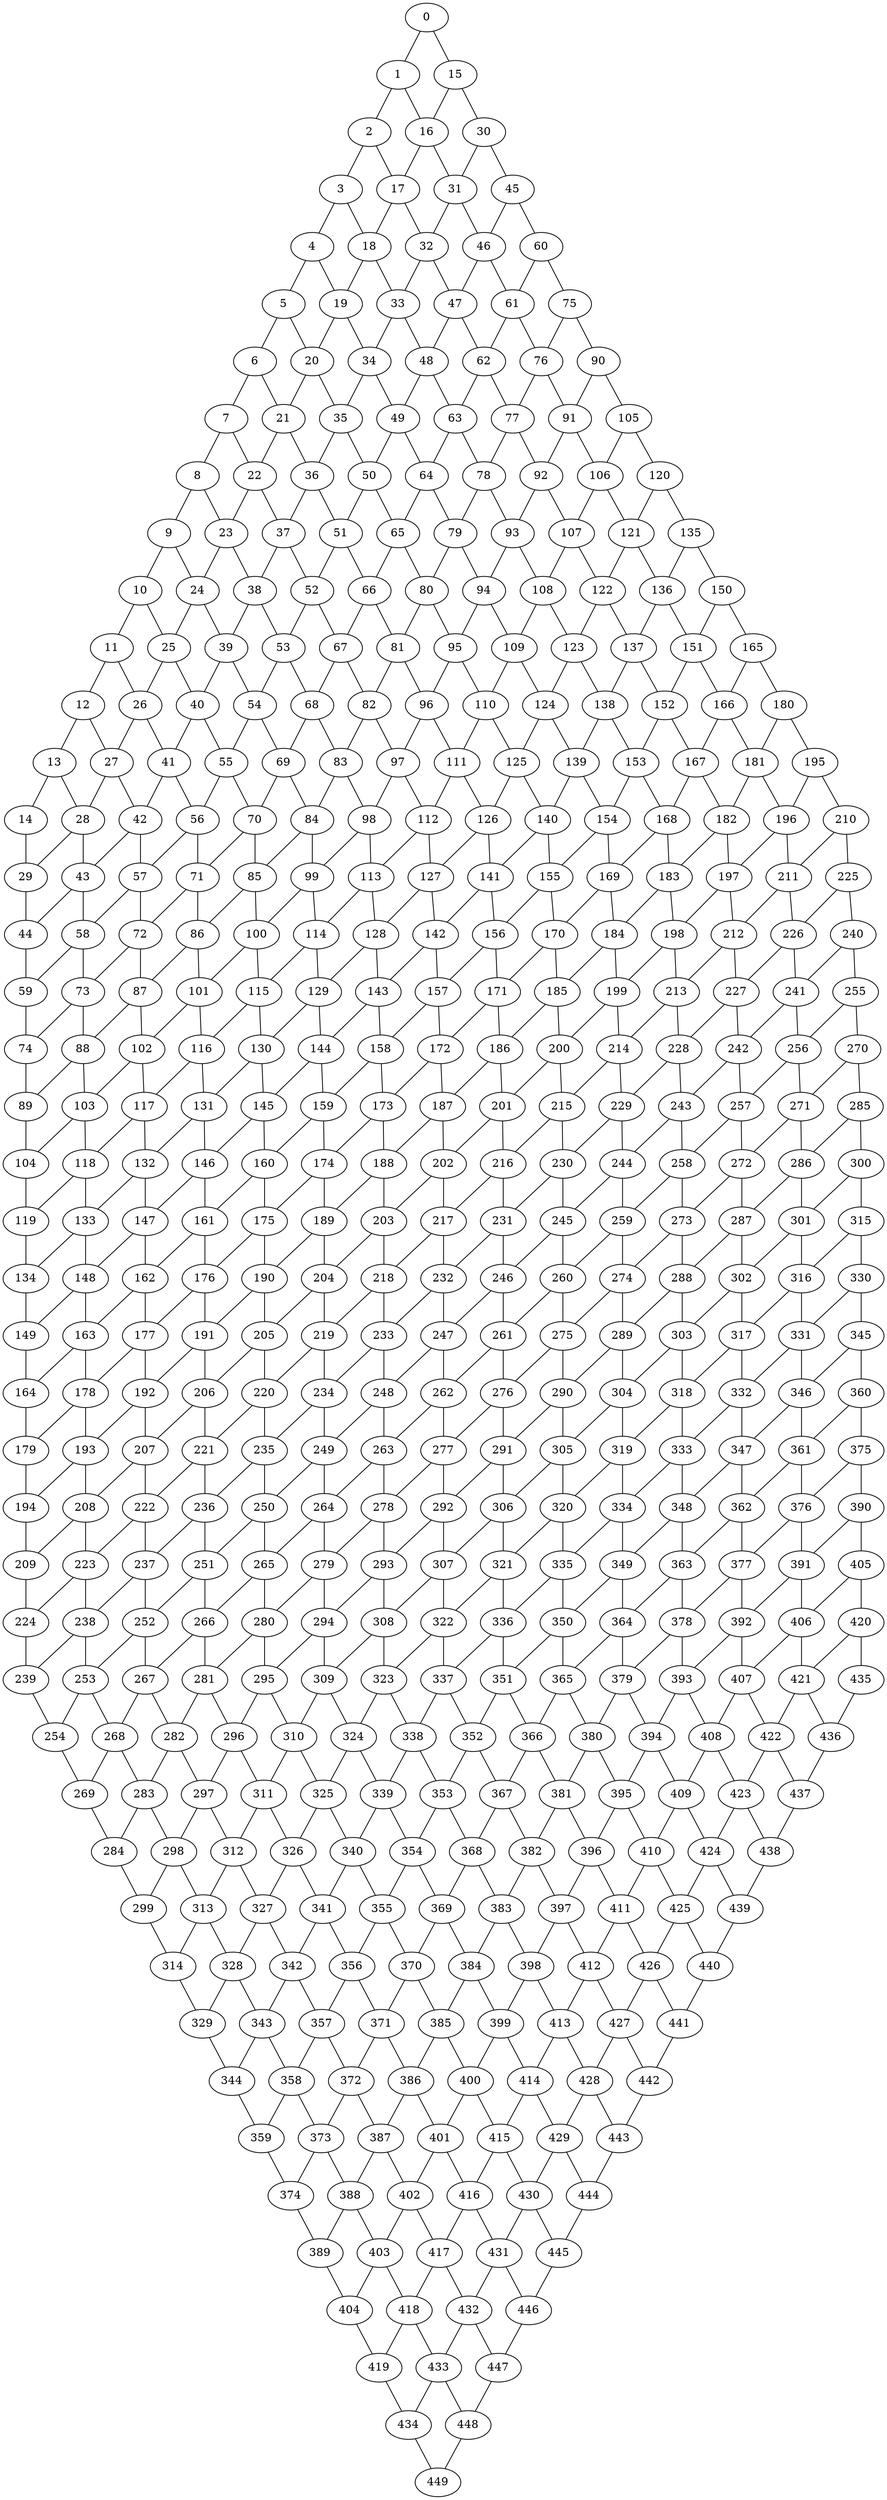 graph Malla30 {
0 -- 1;
0 -- 15;
1 -- 2;
1 -- 16;
2 -- 3;
2 -- 17;
3 -- 4;
3 -- 18;
4 -- 5;
4 -- 19;
5 -- 6;
5 -- 20;
6 -- 7;
6 -- 21;
7 -- 8;
7 -- 22;
8 -- 9;
8 -- 23;
9 -- 10;
9 -- 24;
10 -- 11;
10 -- 25;
11 -- 12;
11 -- 26;
12 -- 13;
12 -- 27;
13 -- 14;
13 -- 28;
14 -- 29;
15 -- 16;
15 -- 30;
16 -- 17;
16 -- 31;
17 -- 18;
17 -- 32;
18 -- 19;
18 -- 33;
19 -- 20;
19 -- 34;
20 -- 21;
20 -- 35;
21 -- 22;
21 -- 36;
22 -- 23;
22 -- 37;
23 -- 24;
23 -- 38;
24 -- 25;
24 -- 39;
25 -- 26;
25 -- 40;
26 -- 27;
26 -- 41;
27 -- 28;
27 -- 42;
28 -- 29;
28 -- 43;
29 -- 44;
30 -- 31;
30 -- 45;
31 -- 32;
31 -- 46;
32 -- 33;
32 -- 47;
33 -- 34;
33 -- 48;
34 -- 35;
34 -- 49;
35 -- 36;
35 -- 50;
36 -- 37;
36 -- 51;
37 -- 38;
37 -- 52;
38 -- 39;
38 -- 53;
39 -- 40;
39 -- 54;
40 -- 41;
40 -- 55;
41 -- 42;
41 -- 56;
42 -- 43;
42 -- 57;
43 -- 44;
43 -- 58;
44 -- 59;
45 -- 46;
45 -- 60;
46 -- 47;
46 -- 61;
47 -- 48;
47 -- 62;
48 -- 49;
48 -- 63;
49 -- 50;
49 -- 64;
50 -- 51;
50 -- 65;
51 -- 52;
51 -- 66;
52 -- 53;
52 -- 67;
53 -- 54;
53 -- 68;
54 -- 55;
54 -- 69;
55 -- 56;
55 -- 70;
56 -- 57;
56 -- 71;
57 -- 58;
57 -- 72;
58 -- 59;
58 -- 73;
59 -- 74;
60 -- 61;
60 -- 75;
61 -- 62;
61 -- 76;
62 -- 63;
62 -- 77;
63 -- 64;
63 -- 78;
64 -- 65;
64 -- 79;
65 -- 66;
65 -- 80;
66 -- 67;
66 -- 81;
67 -- 68;
67 -- 82;
68 -- 69;
68 -- 83;
69 -- 70;
69 -- 84;
70 -- 71;
70 -- 85;
71 -- 72;
71 -- 86;
72 -- 73;
72 -- 87;
73 -- 74;
73 -- 88;
74 -- 89;
75 -- 76;
75 -- 90;
76 -- 77;
76 -- 91;
77 -- 78;
77 -- 92;
78 -- 79;
78 -- 93;
79 -- 80;
79 -- 94;
80 -- 81;
80 -- 95;
81 -- 82;
81 -- 96;
82 -- 83;
82 -- 97;
83 -- 84;
83 -- 98;
84 -- 85;
84 -- 99;
85 -- 86;
85 -- 100;
86 -- 87;
86 -- 101;
87 -- 88;
87 -- 102;
88 -- 89;
88 -- 103;
89 -- 104;
90 -- 91;
90 -- 105;
91 -- 92;
91 -- 106;
92 -- 93;
92 -- 107;
93 -- 94;
93 -- 108;
94 -- 95;
94 -- 109;
95 -- 96;
95 -- 110;
96 -- 97;
96 -- 111;
97 -- 98;
97 -- 112;
98 -- 99;
98 -- 113;
99 -- 100;
99 -- 114;
100 -- 101;
100 -- 115;
101 -- 102;
101 -- 116;
102 -- 103;
102 -- 117;
103 -- 104;
103 -- 118;
104 -- 119;
105 -- 106;
105 -- 120;
106 -- 107;
106 -- 121;
107 -- 108;
107 -- 122;
108 -- 109;
108 -- 123;
109 -- 110;
109 -- 124;
110 -- 111;
110 -- 125;
111 -- 112;
111 -- 126;
112 -- 113;
112 -- 127;
113 -- 114;
113 -- 128;
114 -- 115;
114 -- 129;
115 -- 116;
115 -- 130;
116 -- 117;
116 -- 131;
117 -- 118;
117 -- 132;
118 -- 119;
118 -- 133;
119 -- 134;
120 -- 121;
120 -- 135;
121 -- 122;
121 -- 136;
122 -- 123;
122 -- 137;
123 -- 124;
123 -- 138;
124 -- 125;
124 -- 139;
125 -- 126;
125 -- 140;
126 -- 127;
126 -- 141;
127 -- 128;
127 -- 142;
128 -- 129;
128 -- 143;
129 -- 130;
129 -- 144;
130 -- 131;
130 -- 145;
131 -- 132;
131 -- 146;
132 -- 133;
132 -- 147;
133 -- 134;
133 -- 148;
134 -- 149;
135 -- 136;
135 -- 150;
136 -- 137;
136 -- 151;
137 -- 138;
137 -- 152;
138 -- 139;
138 -- 153;
139 -- 140;
139 -- 154;
140 -- 141;
140 -- 155;
141 -- 142;
141 -- 156;
142 -- 143;
142 -- 157;
143 -- 144;
143 -- 158;
144 -- 145;
144 -- 159;
145 -- 146;
145 -- 160;
146 -- 147;
146 -- 161;
147 -- 148;
147 -- 162;
148 -- 149;
148 -- 163;
149 -- 164;
150 -- 151;
150 -- 165;
151 -- 152;
151 -- 166;
152 -- 153;
152 -- 167;
153 -- 154;
153 -- 168;
154 -- 155;
154 -- 169;
155 -- 156;
155 -- 170;
156 -- 157;
156 -- 171;
157 -- 158;
157 -- 172;
158 -- 159;
158 -- 173;
159 -- 160;
159 -- 174;
160 -- 161;
160 -- 175;
161 -- 162;
161 -- 176;
162 -- 163;
162 -- 177;
163 -- 164;
163 -- 178;
164 -- 179;
165 -- 166;
165 -- 180;
166 -- 167;
166 -- 181;
167 -- 168;
167 -- 182;
168 -- 169;
168 -- 183;
169 -- 170;
169 -- 184;
170 -- 171;
170 -- 185;
171 -- 172;
171 -- 186;
172 -- 173;
172 -- 187;
173 -- 174;
173 -- 188;
174 -- 175;
174 -- 189;
175 -- 176;
175 -- 190;
176 -- 177;
176 -- 191;
177 -- 178;
177 -- 192;
178 -- 179;
178 -- 193;
179 -- 194;
180 -- 181;
180 -- 195;
181 -- 182;
181 -- 196;
182 -- 183;
182 -- 197;
183 -- 184;
183 -- 198;
184 -- 185;
184 -- 199;
185 -- 186;
185 -- 200;
186 -- 187;
186 -- 201;
187 -- 188;
187 -- 202;
188 -- 189;
188 -- 203;
189 -- 190;
189 -- 204;
190 -- 191;
190 -- 205;
191 -- 192;
191 -- 206;
192 -- 193;
192 -- 207;
193 -- 194;
193 -- 208;
194 -- 209;
195 -- 196;
195 -- 210;
196 -- 197;
196 -- 211;
197 -- 198;
197 -- 212;
198 -- 199;
198 -- 213;
199 -- 200;
199 -- 214;
200 -- 201;
200 -- 215;
201 -- 202;
201 -- 216;
202 -- 203;
202 -- 217;
203 -- 204;
203 -- 218;
204 -- 205;
204 -- 219;
205 -- 206;
205 -- 220;
206 -- 207;
206 -- 221;
207 -- 208;
207 -- 222;
208 -- 209;
208 -- 223;
209 -- 224;
210 -- 211;
210 -- 225;
211 -- 212;
211 -- 226;
212 -- 213;
212 -- 227;
213 -- 214;
213 -- 228;
214 -- 215;
214 -- 229;
215 -- 216;
215 -- 230;
216 -- 217;
216 -- 231;
217 -- 218;
217 -- 232;
218 -- 219;
218 -- 233;
219 -- 220;
219 -- 234;
220 -- 221;
220 -- 235;
221 -- 222;
221 -- 236;
222 -- 223;
222 -- 237;
223 -- 224;
223 -- 238;
224 -- 239;
225 -- 226;
225 -- 240;
226 -- 227;
226 -- 241;
227 -- 228;
227 -- 242;
228 -- 229;
228 -- 243;
229 -- 230;
229 -- 244;
230 -- 231;
230 -- 245;
231 -- 232;
231 -- 246;
232 -- 233;
232 -- 247;
233 -- 234;
233 -- 248;
234 -- 235;
234 -- 249;
235 -- 236;
235 -- 250;
236 -- 237;
236 -- 251;
237 -- 238;
237 -- 252;
238 -- 239;
238 -- 253;
239 -- 254;
240 -- 241;
240 -- 255;
241 -- 242;
241 -- 256;
242 -- 243;
242 -- 257;
243 -- 244;
243 -- 258;
244 -- 245;
244 -- 259;
245 -- 246;
245 -- 260;
246 -- 247;
246 -- 261;
247 -- 248;
247 -- 262;
248 -- 249;
248 -- 263;
249 -- 250;
249 -- 264;
250 -- 251;
250 -- 265;
251 -- 252;
251 -- 266;
252 -- 253;
252 -- 267;
253 -- 254;
253 -- 268;
254 -- 269;
255 -- 256;
255 -- 270;
256 -- 257;
256 -- 271;
257 -- 258;
257 -- 272;
258 -- 259;
258 -- 273;
259 -- 260;
259 -- 274;
260 -- 261;
260 -- 275;
261 -- 262;
261 -- 276;
262 -- 263;
262 -- 277;
263 -- 264;
263 -- 278;
264 -- 265;
264 -- 279;
265 -- 266;
265 -- 280;
266 -- 267;
266 -- 281;
267 -- 268;
267 -- 282;
268 -- 269;
268 -- 283;
269 -- 284;
270 -- 271;
270 -- 285;
271 -- 272;
271 -- 286;
272 -- 273;
272 -- 287;
273 -- 274;
273 -- 288;
274 -- 275;
274 -- 289;
275 -- 276;
275 -- 290;
276 -- 277;
276 -- 291;
277 -- 278;
277 -- 292;
278 -- 279;
278 -- 293;
279 -- 280;
279 -- 294;
280 -- 281;
280 -- 295;
281 -- 282;
281 -- 296;
282 -- 283;
282 -- 297;
283 -- 284;
283 -- 298;
284 -- 299;
285 -- 286;
285 -- 300;
286 -- 287;
286 -- 301;
287 -- 288;
287 -- 302;
288 -- 289;
288 -- 303;
289 -- 290;
289 -- 304;
290 -- 291;
290 -- 305;
291 -- 292;
291 -- 306;
292 -- 293;
292 -- 307;
293 -- 294;
293 -- 308;
294 -- 295;
294 -- 309;
295 -- 296;
295 -- 310;
296 -- 297;
296 -- 311;
297 -- 298;
297 -- 312;
298 -- 299;
298 -- 313;
299 -- 314;
300 -- 301;
300 -- 315;
301 -- 302;
301 -- 316;
302 -- 303;
302 -- 317;
303 -- 304;
303 -- 318;
304 -- 305;
304 -- 319;
305 -- 306;
305 -- 320;
306 -- 307;
306 -- 321;
307 -- 308;
307 -- 322;
308 -- 309;
308 -- 323;
309 -- 310;
309 -- 324;
310 -- 311;
310 -- 325;
311 -- 312;
311 -- 326;
312 -- 313;
312 -- 327;
313 -- 314;
313 -- 328;
314 -- 329;
315 -- 316;
315 -- 330;
316 -- 317;
316 -- 331;
317 -- 318;
317 -- 332;
318 -- 319;
318 -- 333;
319 -- 320;
319 -- 334;
320 -- 321;
320 -- 335;
321 -- 322;
321 -- 336;
322 -- 323;
322 -- 337;
323 -- 324;
323 -- 338;
324 -- 325;
324 -- 339;
325 -- 326;
325 -- 340;
326 -- 327;
326 -- 341;
327 -- 328;
327 -- 342;
328 -- 329;
328 -- 343;
329 -- 344;
330 -- 331;
330 -- 345;
331 -- 332;
331 -- 346;
332 -- 333;
332 -- 347;
333 -- 334;
333 -- 348;
334 -- 335;
334 -- 349;
335 -- 336;
335 -- 350;
336 -- 337;
336 -- 351;
337 -- 338;
337 -- 352;
338 -- 339;
338 -- 353;
339 -- 340;
339 -- 354;
340 -- 341;
340 -- 355;
341 -- 342;
341 -- 356;
342 -- 343;
342 -- 357;
343 -- 344;
343 -- 358;
344 -- 359;
345 -- 346;
345 -- 360;
346 -- 347;
346 -- 361;
347 -- 348;
347 -- 362;
348 -- 349;
348 -- 363;
349 -- 350;
349 -- 364;
350 -- 351;
350 -- 365;
351 -- 352;
351 -- 366;
352 -- 353;
352 -- 367;
353 -- 354;
353 -- 368;
354 -- 355;
354 -- 369;
355 -- 356;
355 -- 370;
356 -- 357;
356 -- 371;
357 -- 358;
357 -- 372;
358 -- 359;
358 -- 373;
359 -- 374;
360 -- 361;
360 -- 375;
361 -- 362;
361 -- 376;
362 -- 363;
362 -- 377;
363 -- 364;
363 -- 378;
364 -- 365;
364 -- 379;
365 -- 366;
365 -- 380;
366 -- 367;
366 -- 381;
367 -- 368;
367 -- 382;
368 -- 369;
368 -- 383;
369 -- 370;
369 -- 384;
370 -- 371;
370 -- 385;
371 -- 372;
371 -- 386;
372 -- 373;
372 -- 387;
373 -- 374;
373 -- 388;
374 -- 389;
375 -- 376;
375 -- 390;
376 -- 377;
376 -- 391;
377 -- 378;
377 -- 392;
378 -- 379;
378 -- 393;
379 -- 380;
379 -- 394;
380 -- 381;
380 -- 395;
381 -- 382;
381 -- 396;
382 -- 383;
382 -- 397;
383 -- 384;
383 -- 398;
384 -- 385;
384 -- 399;
385 -- 386;
385 -- 400;
386 -- 387;
386 -- 401;
387 -- 388;
387 -- 402;
388 -- 389;
388 -- 403;
389 -- 404;
390 -- 391;
390 -- 405;
391 -- 392;
391 -- 406;
392 -- 393;
392 -- 407;
393 -- 394;
393 -- 408;
394 -- 395;
394 -- 409;
395 -- 396;
395 -- 410;
396 -- 397;
396 -- 411;
397 -- 398;
397 -- 412;
398 -- 399;
398 -- 413;
399 -- 400;
399 -- 414;
400 -- 401;
400 -- 415;
401 -- 402;
401 -- 416;
402 -- 403;
402 -- 417;
403 -- 404;
403 -- 418;
404 -- 419;
405 -- 406;
405 -- 420;
406 -- 407;
406 -- 421;
407 -- 408;
407 -- 422;
408 -- 409;
408 -- 423;
409 -- 410;
409 -- 424;
410 -- 411;
410 -- 425;
411 -- 412;
411 -- 426;
412 -- 413;
412 -- 427;
413 -- 414;
413 -- 428;
414 -- 415;
414 -- 429;
415 -- 416;
415 -- 430;
416 -- 417;
416 -- 431;
417 -- 418;
417 -- 432;
418 -- 419;
418 -- 433;
419 -- 434;
420 -- 421;
420 -- 435;
421 -- 422;
421 -- 436;
422 -- 423;
422 -- 437;
423 -- 424;
423 -- 438;
424 -- 425;
424 -- 439;
425 -- 426;
425 -- 440;
426 -- 427;
426 -- 441;
427 -- 428;
427 -- 442;
428 -- 429;
428 -- 443;
429 -- 430;
429 -- 444;
430 -- 431;
430 -- 445;
431 -- 432;
431 -- 446;
432 -- 433;
432 -- 447;
433 -- 434;
433 -- 448;
434 -- 449;
435 -- 436;
436 -- 437;
437 -- 438;
438 -- 439;
439 -- 440;
440 -- 441;
441 -- 442;
442 -- 443;
443 -- 444;
444 -- 445;
445 -- 446;
446 -- 447;
447 -- 448;
448 -- 449;
}
